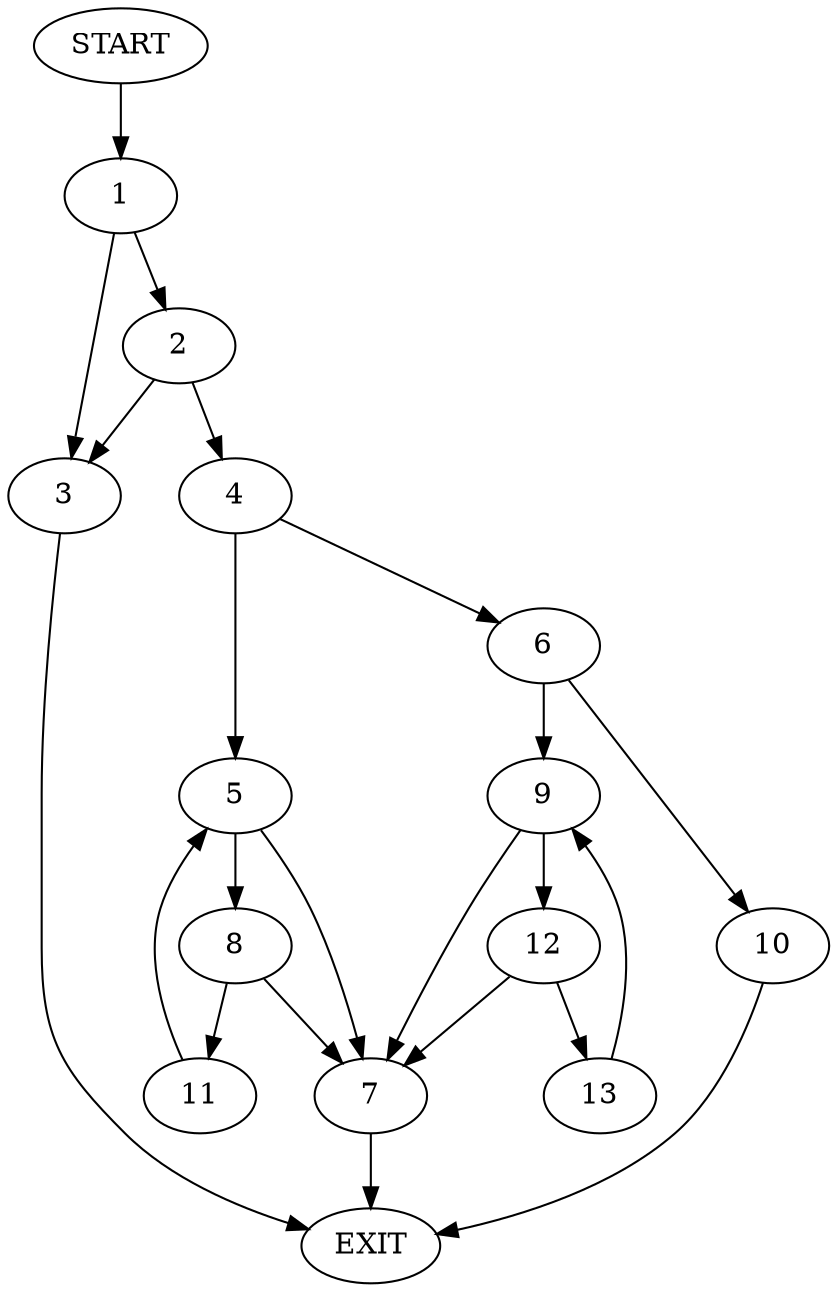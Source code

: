 digraph {
0 [label="START"]
14 [label="EXIT"]
0 -> 1
1 -> 2
1 -> 3
3 -> 14
2 -> 4
2 -> 3
4 -> 5
4 -> 6
5 -> 7
5 -> 8
6 -> 9
6 -> 10
7 -> 14
8 -> 11
8 -> 7
11 -> 5
10 -> 14
9 -> 12
9 -> 7
12 -> 13
12 -> 7
13 -> 9
}
